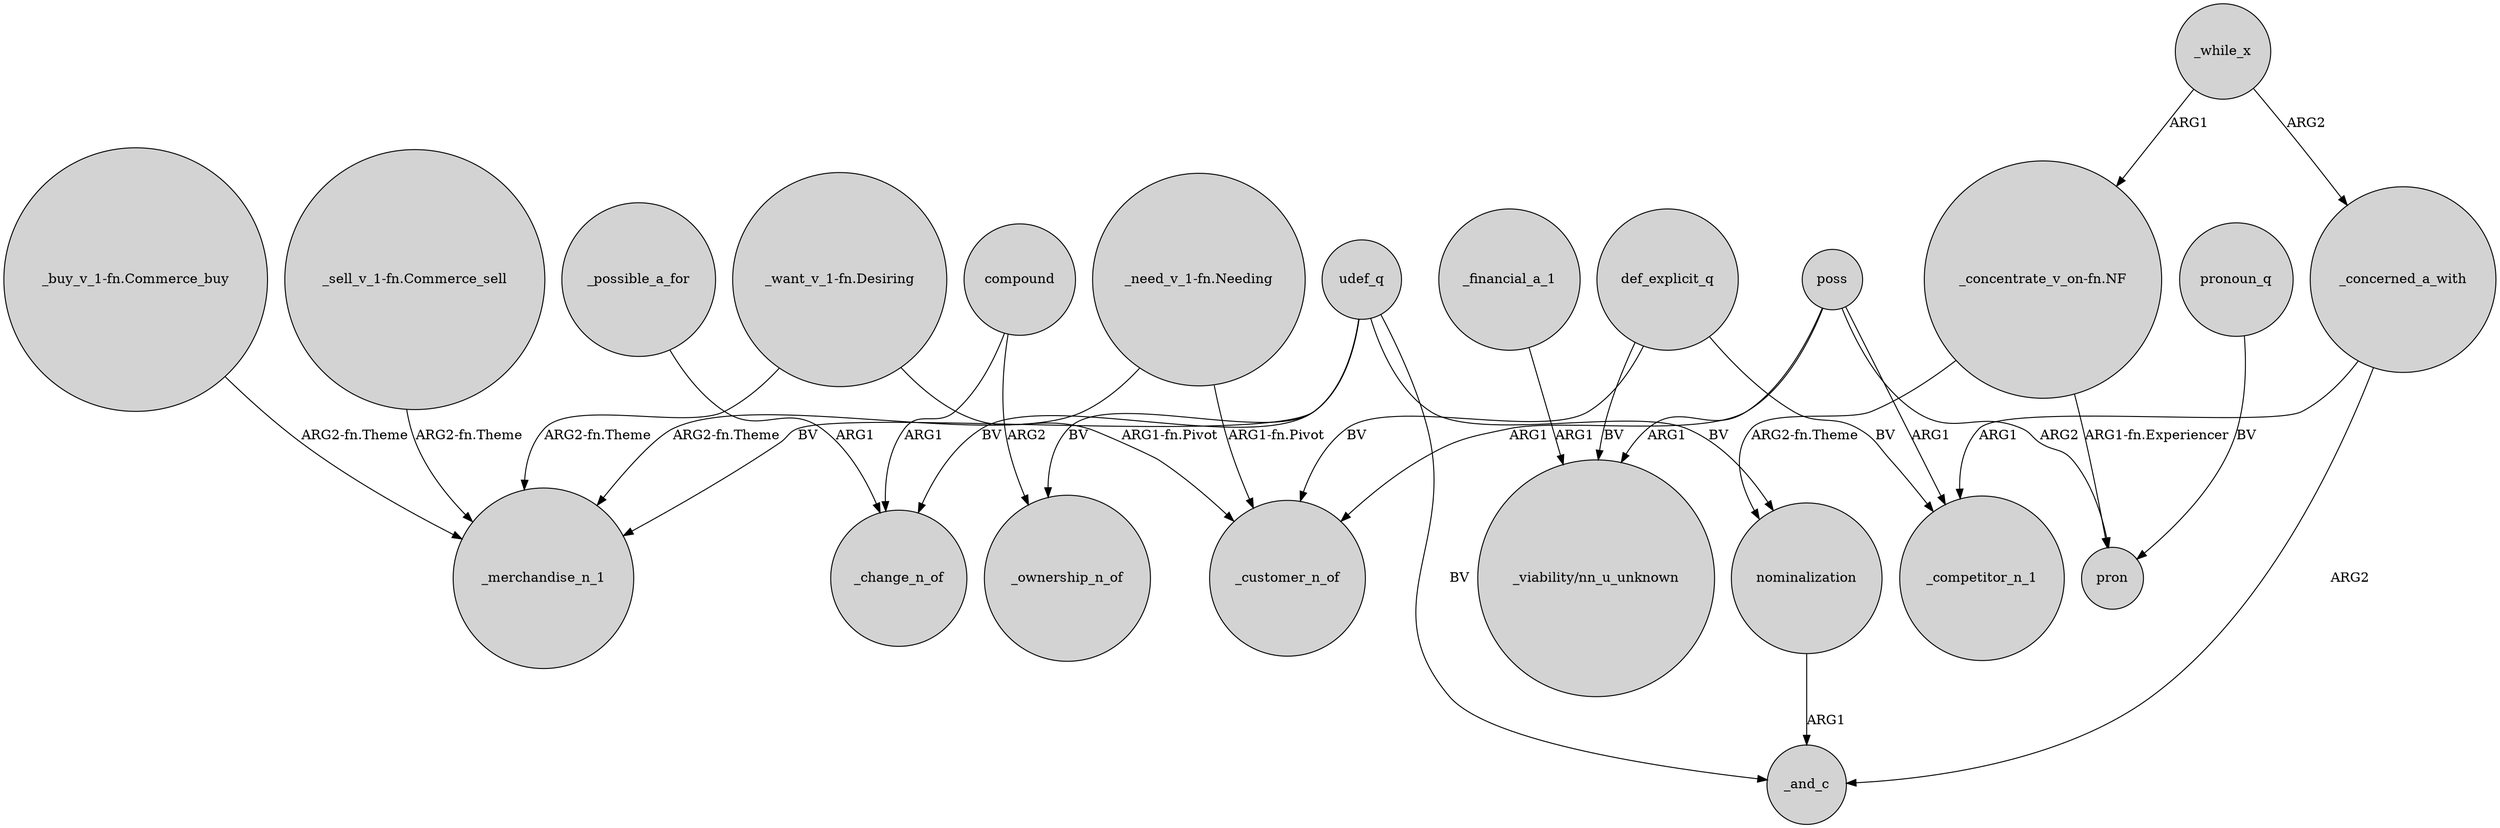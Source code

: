 digraph {
	node [shape=circle style=filled]
	"_sell_v_1-fn.Commerce_sell" -> _merchandise_n_1 [label="ARG2-fn.Theme"]
	poss -> pron [label=ARG2]
	compound -> _ownership_n_of [label=ARG2]
	nominalization -> _and_c [label=ARG1]
	def_explicit_q -> _customer_n_of [label=BV]
	"_want_v_1-fn.Desiring" -> _merchandise_n_1 [label="ARG2-fn.Theme"]
	udef_q -> _merchandise_n_1 [label=BV]
	poss -> "_viability/nn_u_unknown" [label=ARG1]
	"_concentrate_v_on-fn.NF" -> nominalization [label="ARG2-fn.Theme"]
	poss -> _competitor_n_1 [label=ARG1]
	"_buy_v_1-fn.Commerce_buy" -> _merchandise_n_1 [label="ARG2-fn.Theme"]
	_while_x -> "_concentrate_v_on-fn.NF" [label=ARG1]
	"_need_v_1-fn.Needing" -> _merchandise_n_1 [label="ARG2-fn.Theme"]
	_financial_a_1 -> "_viability/nn_u_unknown" [label=ARG1]
	pronoun_q -> pron [label=BV]
	def_explicit_q -> _competitor_n_1 [label=BV]
	udef_q -> _ownership_n_of [label=BV]
	"_need_v_1-fn.Needing" -> _customer_n_of [label="ARG1-fn.Pivot"]
	udef_q -> _change_n_of [label=BV]
	"_want_v_1-fn.Desiring" -> _customer_n_of [label="ARG1-fn.Pivot"]
	"_concentrate_v_on-fn.NF" -> pron [label="ARG1-fn.Experiencer"]
	poss -> _customer_n_of [label=ARG1]
	compound -> _change_n_of [label=ARG1]
	def_explicit_q -> "_viability/nn_u_unknown" [label=BV]
	udef_q -> nominalization [label=BV]
	_concerned_a_with -> _competitor_n_1 [label=ARG1]
	_concerned_a_with -> _and_c [label=ARG2]
	_while_x -> _concerned_a_with [label=ARG2]
	udef_q -> _and_c [label=BV]
	_possible_a_for -> _change_n_of [label=ARG1]
}
